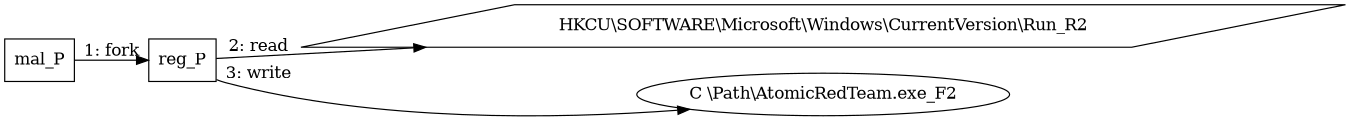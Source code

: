 digraph "T1547.001" {
rankdir="LR"
size="9"
fixedsize="false"
splines="true"
nodesep=0.3
ranksep=0
fontsize=10
overlap="scalexy"
engine= "neato"
	"mal_P" [node_type=Process shape=box]
	"reg_P" [node_type=Process shape=box]
	"HKCU\\SOFTWARE\\Microsoft\\Windows\\CurrentVersion\\Run_R2" [node_type=Registry shape=parallelogram]
	"C \\Path\\AtomicRedTeam.exe_F2" [node_type=File shape=ellipse]
	"mal_P" -> "reg_P" [label="1: fork"]
	"reg_P" -> "HKCU\\SOFTWARE\\Microsoft\\Windows\\CurrentVersion\\Run_R2" [label="2: read"]
	"reg_P" -> "C \\Path\\AtomicRedTeam.exe_F2" [label="3: write"]
}
